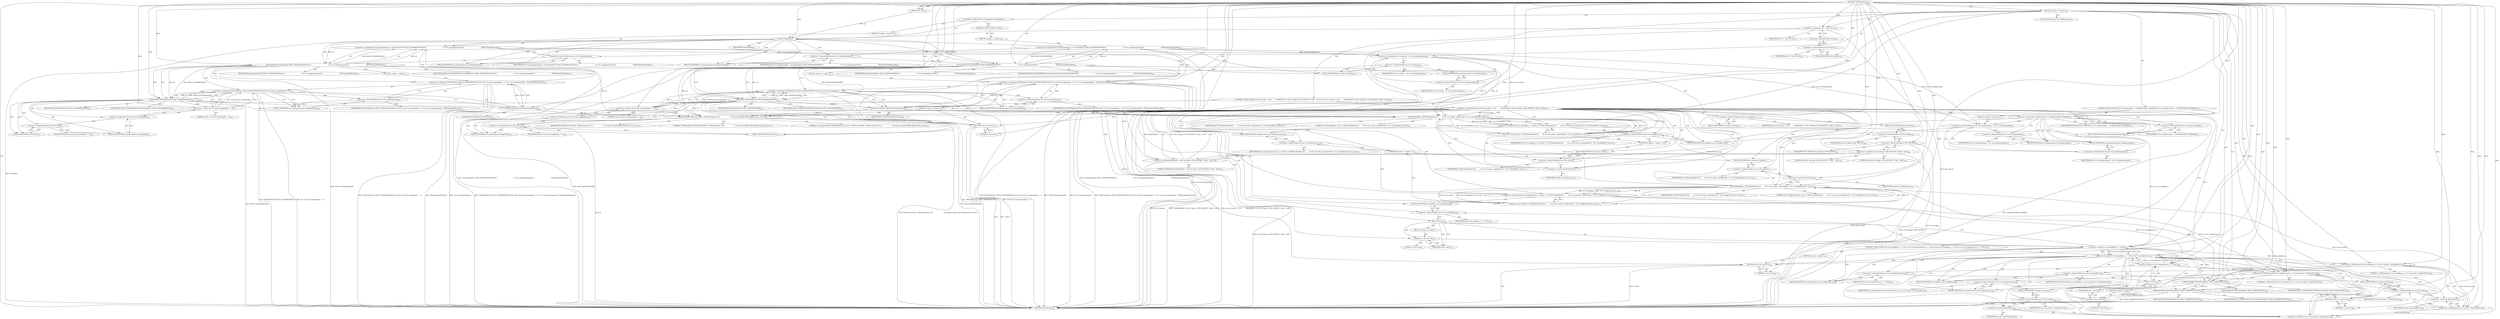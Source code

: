 digraph "TIFFSetupStrips" {  
"31831" [label = <(METHOD,TIFFSetupStrips)<SUB>553</SUB>> ]
"31832" [label = <(PARAM,TIFF *tif)<SUB>553</SUB>> ]
"31833" [label = <(BLOCK,&lt;empty&gt;,&lt;empty&gt;)<SUB>554</SUB>> ]
"31834" [label = <(LOCAL,TIFFDirectory* td: TIFFDirectory)<SUB>555</SUB>> ]
"31835" [label = <(&lt;operator&gt;.assignment,*td = &amp;tif-&gt;tif_dir)<SUB>555</SUB>> ]
"31836" [label = <(IDENTIFIER,td,*td = &amp;tif-&gt;tif_dir)<SUB>555</SUB>> ]
"31837" [label = <(&lt;operator&gt;.addressOf,&amp;tif-&gt;tif_dir)<SUB>555</SUB>> ]
"31838" [label = <(&lt;operator&gt;.indirectFieldAccess,tif-&gt;tif_dir)<SUB>555</SUB>> ]
"31839" [label = <(IDENTIFIER,tif,*td = &amp;tif-&gt;tif_dir)<SUB>555</SUB>> ]
"31840" [label = <(FIELD_IDENTIFIER,tif_dir,tif_dir)<SUB>555</SUB>> ]
"31841" [label = <(CONTROL_STRUCTURE,if (isTiled(tif)),if (isTiled(tif)))<SUB>557</SUB>> ]
"31842" [label = <(isTiled,isTiled(tif))<SUB>557</SUB>> ]
"31843" [label = <(IDENTIFIER,tif,isTiled(tif))<SUB>557</SUB>> ]
"31844" [label = <(BLOCK,&lt;empty&gt;,&lt;empty&gt;)<SUB>558</SUB>> ]
"31845" [label = <(&lt;operator&gt;.assignment,td-&gt;td_stripsperimage = isUnspecified(tif, FIELD_TILEDIMENSIONS)\012                                    ? td-&gt;td_samplesperpixel\012                                    : TIFFNumberOfTiles(tif))<SUB>558</SUB>> ]
"31846" [label = <(&lt;operator&gt;.indirectFieldAccess,td-&gt;td_stripsperimage)<SUB>558</SUB>> ]
"31847" [label = <(IDENTIFIER,td,td-&gt;td_stripsperimage = isUnspecified(tif, FIELD_TILEDIMENSIONS)\012                                    ? td-&gt;td_samplesperpixel\012                                    : TIFFNumberOfTiles(tif))<SUB>558</SUB>> ]
"31848" [label = <(FIELD_IDENTIFIER,td_stripsperimage,td_stripsperimage)<SUB>558</SUB>> ]
"31849" [label = <(isUnspecified,isUnspecified(tif, FIELD_TILEDIMENSIONS)\012                                    ? td-&gt;td_samplesperpixel\012                                    : TIFFNumberOfTiles(tif))<SUB>558</SUB>> ]
"31850" [label = <(IDENTIFIER,tif,isUnspecified(tif, FIELD_TILEDIMENSIONS)\012                                    ? td-&gt;td_samplesperpixel\012                                    : TIFFNumberOfTiles(tif))<SUB>558</SUB>> ]
"31851" [label = <(IDENTIFIER,FIELD_TILEDIMENSIONS,isUnspecified(tif, FIELD_TILEDIMENSIONS)\012                                    ? td-&gt;td_samplesperpixel\012                                    : TIFFNumberOfTiles(tif))<SUB>558</SUB>> ]
"31852" [label = <(BLOCK,&lt;empty&gt;,&lt;empty&gt;)> ]
"31853" [label = <(&lt;operator&gt;.conditional,(TIFFFieldSet(tif, FIELD_TILEDIMENSIONS) &amp;&amp; (tif)-&gt;tif_dir.td_imagelength == 0) ? td-&gt;td_samplesperpixel : TIFFNumberOfTiles(tif))<SUB>558</SUB>> ]
"31854" [label = <(&lt;operator&gt;.logicalAnd,TIFFFieldSet(tif, FIELD_TILEDIMENSIONS) &amp;&amp; (tif)-&gt;tif_dir.td_imagelength == 0)<SUB>558</SUB>> ]
"31855" [label = <(TIFFFieldSet,TIFFFieldSet(tif, FIELD_TILEDIMENSIONS))<SUB>558</SUB>> ]
"31856" [label = <(IDENTIFIER,tif,TIFFFieldSet(tif, FIELD_TILEDIMENSIONS))<SUB>558</SUB>> ]
"31857" [label = <(IDENTIFIER,FIELD_TILEDIMENSIONS,TIFFFieldSet(tif, FIELD_TILEDIMENSIONS))<SUB>558</SUB>> ]
"31858" [label = <(&lt;operator&gt;.equals,(tif)-&gt;tif_dir.td_imagelength == 0)<SUB>558</SUB>> ]
"31859" [label = <(&lt;operator&gt;.fieldAccess,(tif)-&gt;tif_dir.td_imagelength)<SUB>558</SUB>> ]
"31860" [label = <(&lt;operator&gt;.indirectFieldAccess,(tif)-&gt;tif_dir)<SUB>558</SUB>> ]
"31861" [label = <(IDENTIFIER,tif,(tif)-&gt;tif_dir.td_imagelength == 0)<SUB>558</SUB>> ]
"31862" [label = <(FIELD_IDENTIFIER,tif_dir,tif_dir)<SUB>558</SUB>> ]
"31863" [label = <(FIELD_IDENTIFIER,td_imagelength,td_imagelength)<SUB>558</SUB>> ]
"31864" [label = <(LITERAL,0,(tif)-&gt;tif_dir.td_imagelength == 0)<SUB>558</SUB>> ]
"31865" [label = <(&lt;operator&gt;.indirectFieldAccess,td-&gt;td_samplesperpixel)<SUB>559</SUB>> ]
"31866" [label = <(IDENTIFIER,td,(TIFFFieldSet(tif, FIELD_TILEDIMENSIONS) &amp;&amp; (tif)-&gt;tif_dir.td_imagelength == 0) ? td-&gt;td_samplesperpixel : TIFFNumberOfTiles(tif))<SUB>559</SUB>> ]
"31867" [label = <(FIELD_IDENTIFIER,td_samplesperpixel,td_samplesperpixel)<SUB>559</SUB>> ]
"31868" [label = <(TIFFNumberOfTiles,TIFFNumberOfTiles(tif))<SUB>560</SUB>> ]
"31869" [label = <(IDENTIFIER,tif,TIFFNumberOfTiles(tif))<SUB>560</SUB>> ]
"31870" [label = <(CONTROL_STRUCTURE,else,else)<SUB>562</SUB>> ]
"31871" [label = <(BLOCK,&lt;empty&gt;,&lt;empty&gt;)<SUB>562</SUB>> ]
"31872" [label = <(&lt;operator&gt;.assignment,td-&gt;td_stripsperimage = isUnspecified(tif, FIELD_ROWSPERSTRIP)\012                                    ? td-&gt;td_samplesperpixel\012                                    : TIFFNumberOfStrips(tif))<SUB>562</SUB>> ]
"31873" [label = <(&lt;operator&gt;.indirectFieldAccess,td-&gt;td_stripsperimage)<SUB>562</SUB>> ]
"31874" [label = <(IDENTIFIER,td,td-&gt;td_stripsperimage = isUnspecified(tif, FIELD_ROWSPERSTRIP)\012                                    ? td-&gt;td_samplesperpixel\012                                    : TIFFNumberOfStrips(tif))<SUB>562</SUB>> ]
"31875" [label = <(FIELD_IDENTIFIER,td_stripsperimage,td_stripsperimage)<SUB>562</SUB>> ]
"31876" [label = <(isUnspecified,isUnspecified(tif, FIELD_ROWSPERSTRIP)\012                                    ? td-&gt;td_samplesperpixel\012                                    : TIFFNumberOfStrips(tif))<SUB>562</SUB>> ]
"31877" [label = <(IDENTIFIER,tif,isUnspecified(tif, FIELD_ROWSPERSTRIP)\012                                    ? td-&gt;td_samplesperpixel\012                                    : TIFFNumberOfStrips(tif))<SUB>562</SUB>> ]
"31878" [label = <(IDENTIFIER,FIELD_ROWSPERSTRIP,isUnspecified(tif, FIELD_ROWSPERSTRIP)\012                                    ? td-&gt;td_samplesperpixel\012                                    : TIFFNumberOfStrips(tif))<SUB>562</SUB>> ]
"31879" [label = <(BLOCK,&lt;empty&gt;,&lt;empty&gt;)> ]
"31880" [label = <(&lt;operator&gt;.conditional,(TIFFFieldSet(tif, FIELD_ROWSPERSTRIP) &amp;&amp; (tif)-&gt;tif_dir.td_imagelength == 0) ? td-&gt;td_samplesperpixel : TIFFNumberOfStrips(tif))<SUB>562</SUB>> ]
"31881" [label = <(&lt;operator&gt;.logicalAnd,TIFFFieldSet(tif, FIELD_ROWSPERSTRIP) &amp;&amp; (tif)-&gt;tif_dir.td_imagelength == 0)<SUB>562</SUB>> ]
"31882" [label = <(TIFFFieldSet,TIFFFieldSet(tif, FIELD_ROWSPERSTRIP))<SUB>562</SUB>> ]
"31883" [label = <(IDENTIFIER,tif,TIFFFieldSet(tif, FIELD_ROWSPERSTRIP))<SUB>562</SUB>> ]
"31884" [label = <(IDENTIFIER,FIELD_ROWSPERSTRIP,TIFFFieldSet(tif, FIELD_ROWSPERSTRIP))<SUB>562</SUB>> ]
"31885" [label = <(&lt;operator&gt;.equals,(tif)-&gt;tif_dir.td_imagelength == 0)<SUB>562</SUB>> ]
"31886" [label = <(&lt;operator&gt;.fieldAccess,(tif)-&gt;tif_dir.td_imagelength)<SUB>562</SUB>> ]
"31887" [label = <(&lt;operator&gt;.indirectFieldAccess,(tif)-&gt;tif_dir)<SUB>562</SUB>> ]
"31888" [label = <(IDENTIFIER,tif,(tif)-&gt;tif_dir.td_imagelength == 0)<SUB>562</SUB>> ]
"31889" [label = <(FIELD_IDENTIFIER,tif_dir,tif_dir)<SUB>562</SUB>> ]
"31890" [label = <(FIELD_IDENTIFIER,td_imagelength,td_imagelength)<SUB>562</SUB>> ]
"31891" [label = <(LITERAL,0,(tif)-&gt;tif_dir.td_imagelength == 0)<SUB>562</SUB>> ]
"31892" [label = <(&lt;operator&gt;.indirectFieldAccess,td-&gt;td_samplesperpixel)<SUB>563</SUB>> ]
"31893" [label = <(IDENTIFIER,td,(TIFFFieldSet(tif, FIELD_ROWSPERSTRIP) &amp;&amp; (tif)-&gt;tif_dir.td_imagelength == 0) ? td-&gt;td_samplesperpixel : TIFFNumberOfStrips(tif))<SUB>563</SUB>> ]
"31894" [label = <(FIELD_IDENTIFIER,td_samplesperpixel,td_samplesperpixel)<SUB>563</SUB>> ]
"31895" [label = <(TIFFNumberOfStrips,TIFFNumberOfStrips(tif))<SUB>564</SUB>> ]
"31896" [label = <(IDENTIFIER,tif,TIFFNumberOfStrips(tif))<SUB>564</SUB>> ]
"31897" [label = <(&lt;operator&gt;.assignment,td-&gt;td_nstrips = td-&gt;td_stripsperimage)<SUB>565</SUB>> ]
"31898" [label = <(&lt;operator&gt;.indirectFieldAccess,td-&gt;td_nstrips)<SUB>565</SUB>> ]
"31899" [label = <(IDENTIFIER,td,td-&gt;td_nstrips = td-&gt;td_stripsperimage)<SUB>565</SUB>> ]
"31900" [label = <(FIELD_IDENTIFIER,td_nstrips,td_nstrips)<SUB>565</SUB>> ]
"31901" [label = <(&lt;operator&gt;.indirectFieldAccess,td-&gt;td_stripsperimage)<SUB>565</SUB>> ]
"31902" [label = <(IDENTIFIER,td,td-&gt;td_nstrips = td-&gt;td_stripsperimage)<SUB>565</SUB>> ]
"31903" [label = <(FIELD_IDENTIFIER,td_stripsperimage,td_stripsperimage)<SUB>565</SUB>> ]
"31904" [label = <(CONTROL_STRUCTURE,if (td-&gt;td_nstrips &gt;=\012        0x80000000U / ((tif-&gt;tif_flags &amp; TIFF_BIGTIFF) ? 0x8U : 0x4U)),if (td-&gt;td_nstrips &gt;=\012        0x80000000U / ((tif-&gt;tif_flags &amp; TIFF_BIGTIFF) ? 0x8U : 0x4U)))<SUB>567</SUB>> ]
"31905" [label = <(&lt;operator&gt;.greaterEqualsThan,td-&gt;td_nstrips &gt;=\012        0x80000000U / ((tif-&gt;tif_flags &amp; TIFF_BIGTIFF) ? 0x8U : 0x4U))<SUB>567</SUB>> ]
"31906" [label = <(&lt;operator&gt;.indirectFieldAccess,td-&gt;td_nstrips)<SUB>567</SUB>> ]
"31907" [label = <(IDENTIFIER,td,td-&gt;td_nstrips &gt;=\012        0x80000000U / ((tif-&gt;tif_flags &amp; TIFF_BIGTIFF) ? 0x8U : 0x4U))<SUB>567</SUB>> ]
"31908" [label = <(FIELD_IDENTIFIER,td_nstrips,td_nstrips)<SUB>567</SUB>> ]
"31909" [label = <(&lt;operator&gt;.division,0x80000000U / ((tif-&gt;tif_flags &amp; TIFF_BIGTIFF) ? 0x8U : 0x4U))<SUB>568</SUB>> ]
"31910" [label = <(LITERAL,0x80000000U,0x80000000U / ((tif-&gt;tif_flags &amp; TIFF_BIGTIFF) ? 0x8U : 0x4U))<SUB>568</SUB>> ]
"31911" [label = <(&lt;operator&gt;.conditional,(tif-&gt;tif_flags &amp; TIFF_BIGTIFF) ? 0x8U : 0x4U)<SUB>568</SUB>> ]
"31912" [label = <(&lt;operator&gt;.and,tif-&gt;tif_flags &amp; TIFF_BIGTIFF)<SUB>568</SUB>> ]
"31913" [label = <(&lt;operator&gt;.indirectFieldAccess,tif-&gt;tif_flags)<SUB>568</SUB>> ]
"31914" [label = <(IDENTIFIER,tif,tif-&gt;tif_flags &amp; TIFF_BIGTIFF)<SUB>568</SUB>> ]
"31915" [label = <(FIELD_IDENTIFIER,tif_flags,tif_flags)<SUB>568</SUB>> ]
"31916" [label = <(IDENTIFIER,TIFF_BIGTIFF,tif-&gt;tif_flags &amp; TIFF_BIGTIFF)<SUB>568</SUB>> ]
"31917" [label = <(LITERAL,0x8U,(tif-&gt;tif_flags &amp; TIFF_BIGTIFF) ? 0x8U : 0x4U)<SUB>568</SUB>> ]
"31918" [label = <(LITERAL,0x4U,(tif-&gt;tif_flags &amp; TIFF_BIGTIFF) ? 0x8U : 0x4U)<SUB>568</SUB>> ]
"31919" [label = <(BLOCK,&lt;empty&gt;,&lt;empty&gt;)<SUB>569</SUB>> ]
"31920" [label = <(TIFFErrorExtR,TIFFErrorExtR(tif, &quot;TIFFSetupStrips&quot;,\012                      &quot;Too large Strip/Tile Offsets/ByteCounts arrays&quot;))<SUB>570</SUB>> ]
"31921" [label = <(IDENTIFIER,tif,TIFFErrorExtR(tif, &quot;TIFFSetupStrips&quot;,\012                      &quot;Too large Strip/Tile Offsets/ByteCounts arrays&quot;))<SUB>570</SUB>> ]
"31922" [label = <(LITERAL,&quot;TIFFSetupStrips&quot;,TIFFErrorExtR(tif, &quot;TIFFSetupStrips&quot;,\012                      &quot;Too large Strip/Tile Offsets/ByteCounts arrays&quot;))<SUB>570</SUB>> ]
"31923" [label = <(LITERAL,&quot;Too large Strip/Tile Offsets/ByteCounts arrays&quot;,TIFFErrorExtR(tif, &quot;TIFFSetupStrips&quot;,\012                      &quot;Too large Strip/Tile Offsets/ByteCounts arrays&quot;))<SUB>571</SUB>> ]
"31924" [label = <(RETURN,return 0;,return 0;)<SUB>572</SUB>> ]
"31925" [label = <(LITERAL,0,return 0;)<SUB>572</SUB>> ]
"31926" [label = <(CONTROL_STRUCTURE,if (td-&gt;td_planarconfig == PLANARCONFIG_SEPARATE),if (td-&gt;td_planarconfig == PLANARCONFIG_SEPARATE))<SUB>574</SUB>> ]
"31927" [label = <(&lt;operator&gt;.equals,td-&gt;td_planarconfig == PLANARCONFIG_SEPARATE)<SUB>574</SUB>> ]
"31928" [label = <(&lt;operator&gt;.indirectFieldAccess,td-&gt;td_planarconfig)<SUB>574</SUB>> ]
"31929" [label = <(IDENTIFIER,td,td-&gt;td_planarconfig == PLANARCONFIG_SEPARATE)<SUB>574</SUB>> ]
"31930" [label = <(FIELD_IDENTIFIER,td_planarconfig,td_planarconfig)<SUB>574</SUB>> ]
"31931" [label = <(IDENTIFIER,PLANARCONFIG_SEPARATE,td-&gt;td_planarconfig == PLANARCONFIG_SEPARATE)<SUB>574</SUB>> ]
"31932" [label = <(BLOCK,&lt;empty&gt;,&lt;empty&gt;)<SUB>575</SUB>> ]
"31933" [label = <(&lt;operator&gt;.assignmentDivision,td-&gt;td_stripsperimage /= td-&gt;td_samplesperpixel)<SUB>575</SUB>> ]
"31934" [label = <(&lt;operator&gt;.indirectFieldAccess,td-&gt;td_stripsperimage)<SUB>575</SUB>> ]
"31935" [label = <(IDENTIFIER,td,td-&gt;td_stripsperimage /= td-&gt;td_samplesperpixel)<SUB>575</SUB>> ]
"31936" [label = <(FIELD_IDENTIFIER,td_stripsperimage,td_stripsperimage)<SUB>575</SUB>> ]
"31937" [label = <(&lt;operator&gt;.indirectFieldAccess,td-&gt;td_samplesperpixel)<SUB>575</SUB>> ]
"31938" [label = <(IDENTIFIER,td,td-&gt;td_stripsperimage /= td-&gt;td_samplesperpixel)<SUB>575</SUB>> ]
"31939" [label = <(FIELD_IDENTIFIER,td_samplesperpixel,td_samplesperpixel)<SUB>575</SUB>> ]
"31940" [label = <(&lt;operator&gt;.assignment,td-&gt;td_stripoffset_p = (uint64_t *)_TIFFCheckMalloc(\012        tif, td-&gt;td_nstrips, sizeof(uint64_t), &quot;for \&quot;StripOffsets\&quot; array&quot;))<SUB>576</SUB>> ]
"31941" [label = <(&lt;operator&gt;.indirectFieldAccess,td-&gt;td_stripoffset_p)<SUB>576</SUB>> ]
"31942" [label = <(IDENTIFIER,td,td-&gt;td_stripoffset_p = (uint64_t *)_TIFFCheckMalloc(\012        tif, td-&gt;td_nstrips, sizeof(uint64_t), &quot;for \&quot;StripOffsets\&quot; array&quot;))<SUB>576</SUB>> ]
"31943" [label = <(FIELD_IDENTIFIER,td_stripoffset_p,td_stripoffset_p)<SUB>576</SUB>> ]
"31944" [label = <(&lt;operator&gt;.cast,(uint64_t *)_TIFFCheckMalloc(\012        tif, td-&gt;td_nstrips, sizeof(uint64_t), &quot;for \&quot;StripOffsets\&quot; array&quot;))<SUB>576</SUB>> ]
"31945" [label = <(UNKNOWN,uint64_t *,uint64_t *)<SUB>576</SUB>> ]
"31946" [label = <(_TIFFCheckMalloc,_TIFFCheckMalloc(\012        tif, td-&gt;td_nstrips, sizeof(uint64_t), &quot;for \&quot;StripOffsets\&quot; array&quot;))<SUB>576</SUB>> ]
"31947" [label = <(IDENTIFIER,tif,_TIFFCheckMalloc(\012        tif, td-&gt;td_nstrips, sizeof(uint64_t), &quot;for \&quot;StripOffsets\&quot; array&quot;))<SUB>577</SUB>> ]
"31948" [label = <(&lt;operator&gt;.indirectFieldAccess,td-&gt;td_nstrips)<SUB>577</SUB>> ]
"31949" [label = <(IDENTIFIER,td,_TIFFCheckMalloc(\012        tif, td-&gt;td_nstrips, sizeof(uint64_t), &quot;for \&quot;StripOffsets\&quot; array&quot;))<SUB>577</SUB>> ]
"31950" [label = <(FIELD_IDENTIFIER,td_nstrips,td_nstrips)<SUB>577</SUB>> ]
"31951" [label = <(&lt;operator&gt;.sizeOf,sizeof(uint64_t))<SUB>577</SUB>> ]
"31952" [label = <(IDENTIFIER,uint64_t,sizeof(uint64_t))<SUB>577</SUB>> ]
"31953" [label = <(LITERAL,&quot;for \&quot;StripOffsets\&quot; array&quot;,_TIFFCheckMalloc(\012        tif, td-&gt;td_nstrips, sizeof(uint64_t), &quot;for \&quot;StripOffsets\&quot; array&quot;))<SUB>577</SUB>> ]
"31954" [label = <(&lt;operator&gt;.assignment,td-&gt;td_stripbytecount_p = (uint64_t *)_TIFFCheckMalloc(\012        tif, td-&gt;td_nstrips, sizeof(uint64_t), &quot;for \&quot;StripByteCounts\&quot; array&quot;))<SUB>578</SUB>> ]
"31955" [label = <(&lt;operator&gt;.indirectFieldAccess,td-&gt;td_stripbytecount_p)<SUB>578</SUB>> ]
"31956" [label = <(IDENTIFIER,td,td-&gt;td_stripbytecount_p = (uint64_t *)_TIFFCheckMalloc(\012        tif, td-&gt;td_nstrips, sizeof(uint64_t), &quot;for \&quot;StripByteCounts\&quot; array&quot;))<SUB>578</SUB>> ]
"31957" [label = <(FIELD_IDENTIFIER,td_stripbytecount_p,td_stripbytecount_p)<SUB>578</SUB>> ]
"31958" [label = <(&lt;operator&gt;.cast,(uint64_t *)_TIFFCheckMalloc(\012        tif, td-&gt;td_nstrips, sizeof(uint64_t), &quot;for \&quot;StripByteCounts\&quot; array&quot;))<SUB>578</SUB>> ]
"31959" [label = <(UNKNOWN,uint64_t *,uint64_t *)<SUB>578</SUB>> ]
"31960" [label = <(_TIFFCheckMalloc,_TIFFCheckMalloc(\012        tif, td-&gt;td_nstrips, sizeof(uint64_t), &quot;for \&quot;StripByteCounts\&quot; array&quot;))<SUB>578</SUB>> ]
"31961" [label = <(IDENTIFIER,tif,_TIFFCheckMalloc(\012        tif, td-&gt;td_nstrips, sizeof(uint64_t), &quot;for \&quot;StripByteCounts\&quot; array&quot;))<SUB>579</SUB>> ]
"31962" [label = <(&lt;operator&gt;.indirectFieldAccess,td-&gt;td_nstrips)<SUB>579</SUB>> ]
"31963" [label = <(IDENTIFIER,td,_TIFFCheckMalloc(\012        tif, td-&gt;td_nstrips, sizeof(uint64_t), &quot;for \&quot;StripByteCounts\&quot; array&quot;))<SUB>579</SUB>> ]
"31964" [label = <(FIELD_IDENTIFIER,td_nstrips,td_nstrips)<SUB>579</SUB>> ]
"31965" [label = <(&lt;operator&gt;.sizeOf,sizeof(uint64_t))<SUB>579</SUB>> ]
"31966" [label = <(IDENTIFIER,uint64_t,sizeof(uint64_t))<SUB>579</SUB>> ]
"31967" [label = <(LITERAL,&quot;for \&quot;StripByteCounts\&quot; array&quot;,_TIFFCheckMalloc(\012        tif, td-&gt;td_nstrips, sizeof(uint64_t), &quot;for \&quot;StripByteCounts\&quot; array&quot;))<SUB>579</SUB>> ]
"31968" [label = <(CONTROL_STRUCTURE,if (td-&gt;td_stripoffset_p == NULL || td-&gt;td_stripbytecount_p == NULL),if (td-&gt;td_stripoffset_p == NULL || td-&gt;td_stripbytecount_p == NULL))<SUB>580</SUB>> ]
"31969" [label = <(&lt;operator&gt;.logicalOr,td-&gt;td_stripoffset_p == NULL || td-&gt;td_stripbytecount_p == NULL)<SUB>580</SUB>> ]
"31970" [label = <(&lt;operator&gt;.equals,td-&gt;td_stripoffset_p == NULL)<SUB>580</SUB>> ]
"31971" [label = <(&lt;operator&gt;.indirectFieldAccess,td-&gt;td_stripoffset_p)<SUB>580</SUB>> ]
"31972" [label = <(IDENTIFIER,td,td-&gt;td_stripoffset_p == NULL)<SUB>580</SUB>> ]
"31973" [label = <(FIELD_IDENTIFIER,td_stripoffset_p,td_stripoffset_p)<SUB>580</SUB>> ]
"31974" [label = <(NULL,NULL)<SUB>580</SUB>> ]
"31975" [label = <(BLOCK,&lt;empty&gt;,&lt;empty&gt;)> ]
"31976" [label = <(&lt;operator&gt;.cast,(void *)0)<SUB>580</SUB>> ]
"31977" [label = <(UNKNOWN,void *,void *)<SUB>580</SUB>> ]
"31978" [label = <(LITERAL,0,(void *)0)<SUB>580</SUB>> ]
"31979" [label = <(&lt;operator&gt;.equals,td-&gt;td_stripbytecount_p == NULL)<SUB>580</SUB>> ]
"31980" [label = <(&lt;operator&gt;.indirectFieldAccess,td-&gt;td_stripbytecount_p)<SUB>580</SUB>> ]
"31981" [label = <(IDENTIFIER,td,td-&gt;td_stripbytecount_p == NULL)<SUB>580</SUB>> ]
"31982" [label = <(FIELD_IDENTIFIER,td_stripbytecount_p,td_stripbytecount_p)<SUB>580</SUB>> ]
"31983" [label = <(NULL,NULL)<SUB>580</SUB>> ]
"31984" [label = <(BLOCK,&lt;empty&gt;,&lt;empty&gt;)> ]
"31985" [label = <(&lt;operator&gt;.cast,(void *)0)<SUB>580</SUB>> ]
"31986" [label = <(UNKNOWN,void *,void *)<SUB>580</SUB>> ]
"31987" [label = <(LITERAL,0,(void *)0)<SUB>580</SUB>> ]
"31988" [label = <(BLOCK,&lt;empty&gt;,&lt;empty&gt;)<SUB>581</SUB>> ]
"31989" [label = <(RETURN,return (0);,return (0);)<SUB>581</SUB>> ]
"31990" [label = <(LITERAL,0,return (0);)<SUB>581</SUB>> ]
"31991" [label = <(_TIFFmemset,_TIFFmemset(td-&gt;td_stripoffset_p, 0, td-&gt;td_nstrips * sizeof(uint64_t)))<SUB>586</SUB>> ]
"31992" [label = <(&lt;operator&gt;.indirectFieldAccess,td-&gt;td_stripoffset_p)<SUB>586</SUB>> ]
"31993" [label = <(IDENTIFIER,td,_TIFFmemset(td-&gt;td_stripoffset_p, 0, td-&gt;td_nstrips * sizeof(uint64_t)))<SUB>586</SUB>> ]
"31994" [label = <(FIELD_IDENTIFIER,td_stripoffset_p,td_stripoffset_p)<SUB>586</SUB>> ]
"31995" [label = <(LITERAL,0,_TIFFmemset(td-&gt;td_stripoffset_p, 0, td-&gt;td_nstrips * sizeof(uint64_t)))<SUB>586</SUB>> ]
"31996" [label = <(&lt;operator&gt;.multiplication,td-&gt;td_nstrips * sizeof(uint64_t))<SUB>586</SUB>> ]
"31997" [label = <(&lt;operator&gt;.indirectFieldAccess,td-&gt;td_nstrips)<SUB>586</SUB>> ]
"31998" [label = <(IDENTIFIER,td,td-&gt;td_nstrips * sizeof(uint64_t))<SUB>586</SUB>> ]
"31999" [label = <(FIELD_IDENTIFIER,td_nstrips,td_nstrips)<SUB>586</SUB>> ]
"32000" [label = <(&lt;operator&gt;.sizeOf,sizeof(uint64_t))<SUB>586</SUB>> ]
"32001" [label = <(IDENTIFIER,uint64_t,sizeof(uint64_t))<SUB>586</SUB>> ]
"32002" [label = <(_TIFFmemset,_TIFFmemset(td-&gt;td_stripbytecount_p, 0, td-&gt;td_nstrips * sizeof(uint64_t)))<SUB>587</SUB>> ]
"32003" [label = <(&lt;operator&gt;.indirectFieldAccess,td-&gt;td_stripbytecount_p)<SUB>587</SUB>> ]
"32004" [label = <(IDENTIFIER,td,_TIFFmemset(td-&gt;td_stripbytecount_p, 0, td-&gt;td_nstrips * sizeof(uint64_t)))<SUB>587</SUB>> ]
"32005" [label = <(FIELD_IDENTIFIER,td_stripbytecount_p,td_stripbytecount_p)<SUB>587</SUB>> ]
"32006" [label = <(LITERAL,0,_TIFFmemset(td-&gt;td_stripbytecount_p, 0, td-&gt;td_nstrips * sizeof(uint64_t)))<SUB>587</SUB>> ]
"32007" [label = <(&lt;operator&gt;.multiplication,td-&gt;td_nstrips * sizeof(uint64_t))<SUB>587</SUB>> ]
"32008" [label = <(&lt;operator&gt;.indirectFieldAccess,td-&gt;td_nstrips)<SUB>587</SUB>> ]
"32009" [label = <(IDENTIFIER,td,td-&gt;td_nstrips * sizeof(uint64_t))<SUB>587</SUB>> ]
"32010" [label = <(FIELD_IDENTIFIER,td_nstrips,td_nstrips)<SUB>587</SUB>> ]
"32011" [label = <(&lt;operator&gt;.sizeOf,sizeof(uint64_t))<SUB>587</SUB>> ]
"32012" [label = <(IDENTIFIER,uint64_t,sizeof(uint64_t))<SUB>587</SUB>> ]
"32013" [label = <(TIFFSetFieldBit,TIFFSetFieldBit(tif, FIELD_STRIPOFFSETS))<SUB>588</SUB>> ]
"32014" [label = <(IDENTIFIER,tif,TIFFSetFieldBit(tif, FIELD_STRIPOFFSETS))<SUB>588</SUB>> ]
"32015" [label = <(IDENTIFIER,FIELD_STRIPOFFSETS,TIFFSetFieldBit(tif, FIELD_STRIPOFFSETS))<SUB>588</SUB>> ]
"32016" [label = <(TIFFSetFieldBit,TIFFSetFieldBit(tif, FIELD_STRIPBYTECOUNTS))<SUB>589</SUB>> ]
"32017" [label = <(IDENTIFIER,tif,TIFFSetFieldBit(tif, FIELD_STRIPBYTECOUNTS))<SUB>589</SUB>> ]
"32018" [label = <(IDENTIFIER,FIELD_STRIPBYTECOUNTS,TIFFSetFieldBit(tif, FIELD_STRIPBYTECOUNTS))<SUB>589</SUB>> ]
"32019" [label = <(RETURN,return (1);,return (1);)<SUB>590</SUB>> ]
"32020" [label = <(LITERAL,1,return (1);)<SUB>590</SUB>> ]
"32021" [label = <(METHOD_RETURN,int)<SUB>553</SUB>> ]
  "31831" -> "31832"  [ label = "AST: "] 
  "31831" -> "31833"  [ label = "AST: "] 
  "31831" -> "32021"  [ label = "AST: "] 
  "31833" -> "31834"  [ label = "AST: "] 
  "31833" -> "31835"  [ label = "AST: "] 
  "31833" -> "31841"  [ label = "AST: "] 
  "31833" -> "31897"  [ label = "AST: "] 
  "31833" -> "31904"  [ label = "AST: "] 
  "31833" -> "31926"  [ label = "AST: "] 
  "31833" -> "31940"  [ label = "AST: "] 
  "31833" -> "31954"  [ label = "AST: "] 
  "31833" -> "31968"  [ label = "AST: "] 
  "31833" -> "31991"  [ label = "AST: "] 
  "31833" -> "32002"  [ label = "AST: "] 
  "31833" -> "32013"  [ label = "AST: "] 
  "31833" -> "32016"  [ label = "AST: "] 
  "31833" -> "32019"  [ label = "AST: "] 
  "31835" -> "31836"  [ label = "AST: "] 
  "31835" -> "31837"  [ label = "AST: "] 
  "31837" -> "31838"  [ label = "AST: "] 
  "31838" -> "31839"  [ label = "AST: "] 
  "31838" -> "31840"  [ label = "AST: "] 
  "31841" -> "31842"  [ label = "AST: "] 
  "31841" -> "31844"  [ label = "AST: "] 
  "31841" -> "31870"  [ label = "AST: "] 
  "31842" -> "31843"  [ label = "AST: "] 
  "31844" -> "31845"  [ label = "AST: "] 
  "31845" -> "31846"  [ label = "AST: "] 
  "31845" -> "31849"  [ label = "AST: "] 
  "31846" -> "31847"  [ label = "AST: "] 
  "31846" -> "31848"  [ label = "AST: "] 
  "31849" -> "31850"  [ label = "AST: "] 
  "31849" -> "31851"  [ label = "AST: "] 
  "31849" -> "31852"  [ label = "AST: "] 
  "31852" -> "31853"  [ label = "AST: "] 
  "31853" -> "31854"  [ label = "AST: "] 
  "31853" -> "31865"  [ label = "AST: "] 
  "31853" -> "31868"  [ label = "AST: "] 
  "31854" -> "31855"  [ label = "AST: "] 
  "31854" -> "31858"  [ label = "AST: "] 
  "31855" -> "31856"  [ label = "AST: "] 
  "31855" -> "31857"  [ label = "AST: "] 
  "31858" -> "31859"  [ label = "AST: "] 
  "31858" -> "31864"  [ label = "AST: "] 
  "31859" -> "31860"  [ label = "AST: "] 
  "31859" -> "31863"  [ label = "AST: "] 
  "31860" -> "31861"  [ label = "AST: "] 
  "31860" -> "31862"  [ label = "AST: "] 
  "31865" -> "31866"  [ label = "AST: "] 
  "31865" -> "31867"  [ label = "AST: "] 
  "31868" -> "31869"  [ label = "AST: "] 
  "31870" -> "31871"  [ label = "AST: "] 
  "31871" -> "31872"  [ label = "AST: "] 
  "31872" -> "31873"  [ label = "AST: "] 
  "31872" -> "31876"  [ label = "AST: "] 
  "31873" -> "31874"  [ label = "AST: "] 
  "31873" -> "31875"  [ label = "AST: "] 
  "31876" -> "31877"  [ label = "AST: "] 
  "31876" -> "31878"  [ label = "AST: "] 
  "31876" -> "31879"  [ label = "AST: "] 
  "31879" -> "31880"  [ label = "AST: "] 
  "31880" -> "31881"  [ label = "AST: "] 
  "31880" -> "31892"  [ label = "AST: "] 
  "31880" -> "31895"  [ label = "AST: "] 
  "31881" -> "31882"  [ label = "AST: "] 
  "31881" -> "31885"  [ label = "AST: "] 
  "31882" -> "31883"  [ label = "AST: "] 
  "31882" -> "31884"  [ label = "AST: "] 
  "31885" -> "31886"  [ label = "AST: "] 
  "31885" -> "31891"  [ label = "AST: "] 
  "31886" -> "31887"  [ label = "AST: "] 
  "31886" -> "31890"  [ label = "AST: "] 
  "31887" -> "31888"  [ label = "AST: "] 
  "31887" -> "31889"  [ label = "AST: "] 
  "31892" -> "31893"  [ label = "AST: "] 
  "31892" -> "31894"  [ label = "AST: "] 
  "31895" -> "31896"  [ label = "AST: "] 
  "31897" -> "31898"  [ label = "AST: "] 
  "31897" -> "31901"  [ label = "AST: "] 
  "31898" -> "31899"  [ label = "AST: "] 
  "31898" -> "31900"  [ label = "AST: "] 
  "31901" -> "31902"  [ label = "AST: "] 
  "31901" -> "31903"  [ label = "AST: "] 
  "31904" -> "31905"  [ label = "AST: "] 
  "31904" -> "31919"  [ label = "AST: "] 
  "31905" -> "31906"  [ label = "AST: "] 
  "31905" -> "31909"  [ label = "AST: "] 
  "31906" -> "31907"  [ label = "AST: "] 
  "31906" -> "31908"  [ label = "AST: "] 
  "31909" -> "31910"  [ label = "AST: "] 
  "31909" -> "31911"  [ label = "AST: "] 
  "31911" -> "31912"  [ label = "AST: "] 
  "31911" -> "31917"  [ label = "AST: "] 
  "31911" -> "31918"  [ label = "AST: "] 
  "31912" -> "31913"  [ label = "AST: "] 
  "31912" -> "31916"  [ label = "AST: "] 
  "31913" -> "31914"  [ label = "AST: "] 
  "31913" -> "31915"  [ label = "AST: "] 
  "31919" -> "31920"  [ label = "AST: "] 
  "31919" -> "31924"  [ label = "AST: "] 
  "31920" -> "31921"  [ label = "AST: "] 
  "31920" -> "31922"  [ label = "AST: "] 
  "31920" -> "31923"  [ label = "AST: "] 
  "31924" -> "31925"  [ label = "AST: "] 
  "31926" -> "31927"  [ label = "AST: "] 
  "31926" -> "31932"  [ label = "AST: "] 
  "31927" -> "31928"  [ label = "AST: "] 
  "31927" -> "31931"  [ label = "AST: "] 
  "31928" -> "31929"  [ label = "AST: "] 
  "31928" -> "31930"  [ label = "AST: "] 
  "31932" -> "31933"  [ label = "AST: "] 
  "31933" -> "31934"  [ label = "AST: "] 
  "31933" -> "31937"  [ label = "AST: "] 
  "31934" -> "31935"  [ label = "AST: "] 
  "31934" -> "31936"  [ label = "AST: "] 
  "31937" -> "31938"  [ label = "AST: "] 
  "31937" -> "31939"  [ label = "AST: "] 
  "31940" -> "31941"  [ label = "AST: "] 
  "31940" -> "31944"  [ label = "AST: "] 
  "31941" -> "31942"  [ label = "AST: "] 
  "31941" -> "31943"  [ label = "AST: "] 
  "31944" -> "31945"  [ label = "AST: "] 
  "31944" -> "31946"  [ label = "AST: "] 
  "31946" -> "31947"  [ label = "AST: "] 
  "31946" -> "31948"  [ label = "AST: "] 
  "31946" -> "31951"  [ label = "AST: "] 
  "31946" -> "31953"  [ label = "AST: "] 
  "31948" -> "31949"  [ label = "AST: "] 
  "31948" -> "31950"  [ label = "AST: "] 
  "31951" -> "31952"  [ label = "AST: "] 
  "31954" -> "31955"  [ label = "AST: "] 
  "31954" -> "31958"  [ label = "AST: "] 
  "31955" -> "31956"  [ label = "AST: "] 
  "31955" -> "31957"  [ label = "AST: "] 
  "31958" -> "31959"  [ label = "AST: "] 
  "31958" -> "31960"  [ label = "AST: "] 
  "31960" -> "31961"  [ label = "AST: "] 
  "31960" -> "31962"  [ label = "AST: "] 
  "31960" -> "31965"  [ label = "AST: "] 
  "31960" -> "31967"  [ label = "AST: "] 
  "31962" -> "31963"  [ label = "AST: "] 
  "31962" -> "31964"  [ label = "AST: "] 
  "31965" -> "31966"  [ label = "AST: "] 
  "31968" -> "31969"  [ label = "AST: "] 
  "31968" -> "31988"  [ label = "AST: "] 
  "31969" -> "31970"  [ label = "AST: "] 
  "31969" -> "31979"  [ label = "AST: "] 
  "31970" -> "31971"  [ label = "AST: "] 
  "31970" -> "31974"  [ label = "AST: "] 
  "31971" -> "31972"  [ label = "AST: "] 
  "31971" -> "31973"  [ label = "AST: "] 
  "31974" -> "31975"  [ label = "AST: "] 
  "31975" -> "31976"  [ label = "AST: "] 
  "31976" -> "31977"  [ label = "AST: "] 
  "31976" -> "31978"  [ label = "AST: "] 
  "31979" -> "31980"  [ label = "AST: "] 
  "31979" -> "31983"  [ label = "AST: "] 
  "31980" -> "31981"  [ label = "AST: "] 
  "31980" -> "31982"  [ label = "AST: "] 
  "31983" -> "31984"  [ label = "AST: "] 
  "31984" -> "31985"  [ label = "AST: "] 
  "31985" -> "31986"  [ label = "AST: "] 
  "31985" -> "31987"  [ label = "AST: "] 
  "31988" -> "31989"  [ label = "AST: "] 
  "31989" -> "31990"  [ label = "AST: "] 
  "31991" -> "31992"  [ label = "AST: "] 
  "31991" -> "31995"  [ label = "AST: "] 
  "31991" -> "31996"  [ label = "AST: "] 
  "31992" -> "31993"  [ label = "AST: "] 
  "31992" -> "31994"  [ label = "AST: "] 
  "31996" -> "31997"  [ label = "AST: "] 
  "31996" -> "32000"  [ label = "AST: "] 
  "31997" -> "31998"  [ label = "AST: "] 
  "31997" -> "31999"  [ label = "AST: "] 
  "32000" -> "32001"  [ label = "AST: "] 
  "32002" -> "32003"  [ label = "AST: "] 
  "32002" -> "32006"  [ label = "AST: "] 
  "32002" -> "32007"  [ label = "AST: "] 
  "32003" -> "32004"  [ label = "AST: "] 
  "32003" -> "32005"  [ label = "AST: "] 
  "32007" -> "32008"  [ label = "AST: "] 
  "32007" -> "32011"  [ label = "AST: "] 
  "32008" -> "32009"  [ label = "AST: "] 
  "32008" -> "32010"  [ label = "AST: "] 
  "32011" -> "32012"  [ label = "AST: "] 
  "32013" -> "32014"  [ label = "AST: "] 
  "32013" -> "32015"  [ label = "AST: "] 
  "32016" -> "32017"  [ label = "AST: "] 
  "32016" -> "32018"  [ label = "AST: "] 
  "32019" -> "32020"  [ label = "AST: "] 
  "31835" -> "31842"  [ label = "CFG: "] 
  "31897" -> "31908"  [ label = "CFG: "] 
  "31940" -> "31957"  [ label = "CFG: "] 
  "31954" -> "31973"  [ label = "CFG: "] 
  "31991" -> "32005"  [ label = "CFG: "] 
  "32002" -> "32013"  [ label = "CFG: "] 
  "32013" -> "32016"  [ label = "CFG: "] 
  "32016" -> "32019"  [ label = "CFG: "] 
  "32019" -> "32021"  [ label = "CFG: "] 
  "31837" -> "31835"  [ label = "CFG: "] 
  "31842" -> "31848"  [ label = "CFG: "] 
  "31842" -> "31875"  [ label = "CFG: "] 
  "31898" -> "31903"  [ label = "CFG: "] 
  "31901" -> "31897"  [ label = "CFG: "] 
  "31905" -> "31920"  [ label = "CFG: "] 
  "31905" -> "31930"  [ label = "CFG: "] 
  "31927" -> "31936"  [ label = "CFG: "] 
  "31927" -> "31943"  [ label = "CFG: "] 
  "31941" -> "31945"  [ label = "CFG: "] 
  "31944" -> "31940"  [ label = "CFG: "] 
  "31955" -> "31959"  [ label = "CFG: "] 
  "31958" -> "31954"  [ label = "CFG: "] 
  "31969" -> "31989"  [ label = "CFG: "] 
  "31969" -> "31994"  [ label = "CFG: "] 
  "31992" -> "31999"  [ label = "CFG: "] 
  "31996" -> "31991"  [ label = "CFG: "] 
  "32003" -> "32010"  [ label = "CFG: "] 
  "32007" -> "32002"  [ label = "CFG: "] 
  "31838" -> "31837"  [ label = "CFG: "] 
  "31845" -> "31900"  [ label = "CFG: "] 
  "31900" -> "31898"  [ label = "CFG: "] 
  "31903" -> "31901"  [ label = "CFG: "] 
  "31906" -> "31915"  [ label = "CFG: "] 
  "31909" -> "31905"  [ label = "CFG: "] 
  "31920" -> "31924"  [ label = "CFG: "] 
  "31924" -> "32021"  [ label = "CFG: "] 
  "31928" -> "31927"  [ label = "CFG: "] 
  "31933" -> "31943"  [ label = "CFG: "] 
  "31943" -> "31941"  [ label = "CFG: "] 
  "31945" -> "31950"  [ label = "CFG: "] 
  "31946" -> "31944"  [ label = "CFG: "] 
  "31957" -> "31955"  [ label = "CFG: "] 
  "31959" -> "31964"  [ label = "CFG: "] 
  "31960" -> "31958"  [ label = "CFG: "] 
  "31970" -> "31969"  [ label = "CFG: "] 
  "31970" -> "31982"  [ label = "CFG: "] 
  "31979" -> "31969"  [ label = "CFG: "] 
  "31989" -> "32021"  [ label = "CFG: "] 
  "31994" -> "31992"  [ label = "CFG: "] 
  "31997" -> "32000"  [ label = "CFG: "] 
  "32000" -> "31996"  [ label = "CFG: "] 
  "32005" -> "32003"  [ label = "CFG: "] 
  "32008" -> "32011"  [ label = "CFG: "] 
  "32011" -> "32007"  [ label = "CFG: "] 
  "31840" -> "31838"  [ label = "CFG: "] 
  "31846" -> "31849"  [ label = "CFG: "] 
  "31849" -> "31845"  [ label = "CFG: "] 
  "31849" -> "31855"  [ label = "CFG: "] 
  "31872" -> "31900"  [ label = "CFG: "] 
  "31908" -> "31906"  [ label = "CFG: "] 
  "31911" -> "31909"  [ label = "CFG: "] 
  "31930" -> "31928"  [ label = "CFG: "] 
  "31934" -> "31939"  [ label = "CFG: "] 
  "31937" -> "31933"  [ label = "CFG: "] 
  "31948" -> "31951"  [ label = "CFG: "] 
  "31951" -> "31946"  [ label = "CFG: "] 
  "31962" -> "31965"  [ label = "CFG: "] 
  "31965" -> "31960"  [ label = "CFG: "] 
  "31971" -> "31974"  [ label = "CFG: "] 
  "31974" -> "31977"  [ label = "CFG: "] 
  "31974" -> "31970"  [ label = "CFG: "] 
  "31980" -> "31983"  [ label = "CFG: "] 
  "31983" -> "31986"  [ label = "CFG: "] 
  "31983" -> "31979"  [ label = "CFG: "] 
  "31999" -> "31997"  [ label = "CFG: "] 
  "32010" -> "32008"  [ label = "CFG: "] 
  "31848" -> "31846"  [ label = "CFG: "] 
  "31873" -> "31876"  [ label = "CFG: "] 
  "31876" -> "31872"  [ label = "CFG: "] 
  "31876" -> "31882"  [ label = "CFG: "] 
  "31912" -> "31911"  [ label = "CFG: "] 
  "31936" -> "31934"  [ label = "CFG: "] 
  "31939" -> "31937"  [ label = "CFG: "] 
  "31950" -> "31948"  [ label = "CFG: "] 
  "31964" -> "31962"  [ label = "CFG: "] 
  "31973" -> "31971"  [ label = "CFG: "] 
  "31982" -> "31980"  [ label = "CFG: "] 
  "31853" -> "31845"  [ label = "CFG: "] 
  "31875" -> "31873"  [ label = "CFG: "] 
  "31913" -> "31912"  [ label = "CFG: "] 
  "31976" -> "31970"  [ label = "CFG: "] 
  "31985" -> "31979"  [ label = "CFG: "] 
  "31854" -> "31867"  [ label = "CFG: "] 
  "31854" -> "31868"  [ label = "CFG: "] 
  "31865" -> "31853"  [ label = "CFG: "] 
  "31868" -> "31853"  [ label = "CFG: "] 
  "31880" -> "31872"  [ label = "CFG: "] 
  "31915" -> "31913"  [ label = "CFG: "] 
  "31977" -> "31976"  [ label = "CFG: "] 
  "31986" -> "31985"  [ label = "CFG: "] 
  "31855" -> "31854"  [ label = "CFG: "] 
  "31855" -> "31862"  [ label = "CFG: "] 
  "31858" -> "31854"  [ label = "CFG: "] 
  "31867" -> "31865"  [ label = "CFG: "] 
  "31881" -> "31894"  [ label = "CFG: "] 
  "31881" -> "31895"  [ label = "CFG: "] 
  "31892" -> "31880"  [ label = "CFG: "] 
  "31895" -> "31880"  [ label = "CFG: "] 
  "31859" -> "31858"  [ label = "CFG: "] 
  "31882" -> "31881"  [ label = "CFG: "] 
  "31882" -> "31889"  [ label = "CFG: "] 
  "31885" -> "31881"  [ label = "CFG: "] 
  "31894" -> "31892"  [ label = "CFG: "] 
  "31860" -> "31863"  [ label = "CFG: "] 
  "31863" -> "31859"  [ label = "CFG: "] 
  "31886" -> "31885"  [ label = "CFG: "] 
  "31862" -> "31860"  [ label = "CFG: "] 
  "31887" -> "31890"  [ label = "CFG: "] 
  "31890" -> "31886"  [ label = "CFG: "] 
  "31889" -> "31887"  [ label = "CFG: "] 
  "31831" -> "31840"  [ label = "CFG: "] 
  "31989" -> "32021"  [ label = "DDG: &lt;RET&gt;"] 
  "32019" -> "32021"  [ label = "DDG: &lt;RET&gt;"] 
  "31924" -> "32021"  [ label = "DDG: &lt;RET&gt;"] 
  "31835" -> "32021"  [ label = "DDG: td"] 
  "31835" -> "32021"  [ label = "DDG: &amp;tif-&gt;tif_dir"] 
  "31842" -> "32021"  [ label = "DDG: isTiled(tif)"] 
  "31876" -> "32021"  [ label = "DDG: FIELD_ROWSPERSTRIP"] 
  "31872" -> "32021"  [ label = "DDG: isUnspecified(tif, FIELD_ROWSPERSTRIP)\012                                    ? td-&gt;td_samplesperpixel\012                                    : TIFFNumberOfStrips(tif)"] 
  "31882" -> "32021"  [ label = "DDG: FIELD_ROWSPERSTRIP"] 
  "31881" -> "32021"  [ label = "DDG: TIFFFieldSet(tif, FIELD_ROWSPERSTRIP)"] 
  "31881" -> "32021"  [ label = "DDG: (tif)-&gt;tif_dir.td_imagelength == 0"] 
  "31880" -> "32021"  [ label = "DDG: TIFFFieldSet(tif, FIELD_ROWSPERSTRIP) &amp;&amp; (tif)-&gt;tif_dir.td_imagelength == 0"] 
  "31880" -> "32021"  [ label = "DDG: TIFFNumberOfStrips(tif)"] 
  "31880" -> "32021"  [ label = "DDG: td-&gt;td_samplesperpixel"] 
  "31880" -> "32021"  [ label = "DDG: (TIFFFieldSet(tif, FIELD_ROWSPERSTRIP) &amp;&amp; (tif)-&gt;tif_dir.td_imagelength == 0) ? td-&gt;td_samplesperpixel : TIFFNumberOfStrips(tif)"] 
  "31849" -> "32021"  [ label = "DDG: FIELD_TILEDIMENSIONS"] 
  "31845" -> "32021"  [ label = "DDG: isUnspecified(tif, FIELD_TILEDIMENSIONS)\012                                    ? td-&gt;td_samplesperpixel\012                                    : TIFFNumberOfTiles(tif)"] 
  "31855" -> "32021"  [ label = "DDG: FIELD_TILEDIMENSIONS"] 
  "31854" -> "32021"  [ label = "DDG: TIFFFieldSet(tif, FIELD_TILEDIMENSIONS)"] 
  "31854" -> "32021"  [ label = "DDG: (tif)-&gt;tif_dir.td_imagelength == 0"] 
  "31853" -> "32021"  [ label = "DDG: TIFFFieldSet(tif, FIELD_TILEDIMENSIONS) &amp;&amp; (tif)-&gt;tif_dir.td_imagelength == 0"] 
  "31853" -> "32021"  [ label = "DDG: TIFFNumberOfTiles(tif)"] 
  "31853" -> "32021"  [ label = "DDG: td-&gt;td_samplesperpixel"] 
  "31853" -> "32021"  [ label = "DDG: (TIFFFieldSet(tif, FIELD_TILEDIMENSIONS) &amp;&amp; (tif)-&gt;tif_dir.td_imagelength == 0) ? td-&gt;td_samplesperpixel : TIFFNumberOfTiles(tif)"] 
  "31897" -> "32021"  [ label = "DDG: td-&gt;td_stripsperimage"] 
  "31905" -> "32021"  [ label = "DDG: td-&gt;td_nstrips"] 
  "31912" -> "32021"  [ label = "DDG: tif-&gt;tif_flags"] 
  "31911" -> "32021"  [ label = "DDG: tif-&gt;tif_flags &amp; TIFF_BIGTIFF"] 
  "31909" -> "32021"  [ label = "DDG: (tif-&gt;tif_flags &amp; TIFF_BIGTIFF) ? 0x8U : 0x4U"] 
  "31905" -> "32021"  [ label = "DDG: 0x80000000U / ((tif-&gt;tif_flags &amp; TIFF_BIGTIFF) ? 0x8U : 0x4U)"] 
  "31905" -> "32021"  [ label = "DDG: td-&gt;td_nstrips &gt;=\012        0x80000000U / ((tif-&gt;tif_flags &amp; TIFF_BIGTIFF) ? 0x8U : 0x4U)"] 
  "31920" -> "32021"  [ label = "DDG: tif"] 
  "31920" -> "32021"  [ label = "DDG: TIFFErrorExtR(tif, &quot;TIFFSetupStrips&quot;,\012                      &quot;Too large Strip/Tile Offsets/ByteCounts arrays&quot;)"] 
  "32016" -> "32021"  [ label = "DDG: FIELD_STRIPBYTECOUNTS"] 
  "32013" -> "32021"  [ label = "DDG: FIELD_STRIPOFFSETS"] 
  "31927" -> "32021"  [ label = "DDG: PLANARCONFIG_SEPARATE"] 
  "31912" -> "32021"  [ label = "DDG: TIFF_BIGTIFF"] 
  "31831" -> "31832"  [ label = "DDG: "] 
  "31872" -> "31897"  [ label = "DDG: td-&gt;td_stripsperimage"] 
  "31845" -> "31897"  [ label = "DDG: td-&gt;td_stripsperimage"] 
  "31946" -> "31940"  [ label = "DDG: tif"] 
  "31946" -> "31940"  [ label = "DDG: td-&gt;td_nstrips"] 
  "31946" -> "31940"  [ label = "DDG: &quot;for \&quot;StripOffsets\&quot; array&quot;"] 
  "31960" -> "31954"  [ label = "DDG: tif"] 
  "31960" -> "31954"  [ label = "DDG: td-&gt;td_nstrips"] 
  "31960" -> "31954"  [ label = "DDG: &quot;for \&quot;StripByteCounts\&quot; array&quot;"] 
  "32020" -> "32019"  [ label = "DDG: 1"] 
  "31831" -> "32019"  [ label = "DDG: "] 
  "31831" -> "31835"  [ label = "DDG: "] 
  "31970" -> "31991"  [ label = "DDG: td-&gt;td_stripoffset_p"] 
  "31831" -> "31991"  [ label = "DDG: "] 
  "31996" -> "31991"  [ label = "DDG: td-&gt;td_nstrips"] 
  "31954" -> "32002"  [ label = "DDG: td-&gt;td_stripbytecount_p"] 
  "31979" -> "32002"  [ label = "DDG: td-&gt;td_stripbytecount_p"] 
  "31831" -> "32002"  [ label = "DDG: "] 
  "32007" -> "32002"  [ label = "DDG: td-&gt;td_nstrips"] 
  "31960" -> "32013"  [ label = "DDG: tif"] 
  "31831" -> "32013"  [ label = "DDG: "] 
  "32013" -> "32016"  [ label = "DDG: tif"] 
  "31831" -> "32016"  [ label = "DDG: "] 
  "31831" -> "32020"  [ label = "DDG: "] 
  "31832" -> "31842"  [ label = "DDG: tif"] 
  "31831" -> "31842"  [ label = "DDG: "] 
  "31849" -> "31845"  [ label = "DDG: tif"] 
  "31849" -> "31845"  [ label = "DDG: FIELD_TILEDIMENSIONS"] 
  "31897" -> "31905"  [ label = "DDG: td-&gt;td_nstrips"] 
  "31909" -> "31905"  [ label = "DDG: 0x80000000U"] 
  "31909" -> "31905"  [ label = "DDG: (tif-&gt;tif_flags &amp; TIFF_BIGTIFF) ? 0x8U : 0x4U"] 
  "31925" -> "31924"  [ label = "DDG: 0"] 
  "31831" -> "31924"  [ label = "DDG: "] 
  "31831" -> "31927"  [ label = "DDG: "] 
  "31946" -> "31944"  [ label = "DDG: tif"] 
  "31946" -> "31944"  [ label = "DDG: td-&gt;td_nstrips"] 
  "31946" -> "31944"  [ label = "DDG: &quot;for \&quot;StripOffsets\&quot; array&quot;"] 
  "31960" -> "31958"  [ label = "DDG: tif"] 
  "31960" -> "31958"  [ label = "DDG: td-&gt;td_nstrips"] 
  "31960" -> "31958"  [ label = "DDG: &quot;for \&quot;StripByteCounts\&quot; array&quot;"] 
  "31970" -> "31969"  [ label = "DDG: td-&gt;td_stripoffset_p"] 
  "31970" -> "31969"  [ label = "DDG: NULL"] 
  "31979" -> "31969"  [ label = "DDG: td-&gt;td_stripbytecount_p"] 
  "31979" -> "31969"  [ label = "DDG: NULL"] 
  "31990" -> "31989"  [ label = "DDG: 0"] 
  "31831" -> "31989"  [ label = "DDG: "] 
  "31960" -> "31996"  [ label = "DDG: td-&gt;td_nstrips"] 
  "31831" -> "31996"  [ label = "DDG: "] 
  "31996" -> "32007"  [ label = "DDG: td-&gt;td_nstrips"] 
  "31831" -> "32007"  [ label = "DDG: "] 
  "31876" -> "31872"  [ label = "DDG: tif"] 
  "31876" -> "31872"  [ label = "DDG: FIELD_ROWSPERSTRIP"] 
  "31831" -> "31909"  [ label = "DDG: "] 
  "31876" -> "31920"  [ label = "DDG: tif"] 
  "31882" -> "31920"  [ label = "DDG: tif"] 
  "31895" -> "31920"  [ label = "DDG: tif"] 
  "31849" -> "31920"  [ label = "DDG: tif"] 
  "31855" -> "31920"  [ label = "DDG: tif"] 
  "31868" -> "31920"  [ label = "DDG: tif"] 
  "31831" -> "31920"  [ label = "DDG: "] 
  "31831" -> "31925"  [ label = "DDG: "] 
  "31872" -> "31933"  [ label = "DDG: td-&gt;td_stripsperimage"] 
  "31845" -> "31933"  [ label = "DDG: td-&gt;td_stripsperimage"] 
  "31876" -> "31946"  [ label = "DDG: tif"] 
  "31882" -> "31946"  [ label = "DDG: tif"] 
  "31895" -> "31946"  [ label = "DDG: tif"] 
  "31849" -> "31946"  [ label = "DDG: tif"] 
  "31855" -> "31946"  [ label = "DDG: tif"] 
  "31868" -> "31946"  [ label = "DDG: tif"] 
  "31831" -> "31946"  [ label = "DDG: "] 
  "31905" -> "31946"  [ label = "DDG: td-&gt;td_nstrips"] 
  "31946" -> "31960"  [ label = "DDG: tif"] 
  "31831" -> "31960"  [ label = "DDG: "] 
  "31946" -> "31960"  [ label = "DDG: td-&gt;td_nstrips"] 
  "31940" -> "31970"  [ label = "DDG: td-&gt;td_stripoffset_p"] 
  "31831" -> "31970"  [ label = "DDG: "] 
  "31954" -> "31979"  [ label = "DDG: td-&gt;td_stripbytecount_p"] 
  "31831" -> "31979"  [ label = "DDG: "] 
  "31831" -> "31990"  [ label = "DDG: "] 
  "31831" -> "32000"  [ label = "DDG: "] 
  "31831" -> "32011"  [ label = "DDG: "] 
  "31842" -> "31849"  [ label = "DDG: tif"] 
  "31831" -> "31849"  [ label = "DDG: "] 
  "31831" -> "31911"  [ label = "DDG: "] 
  "31831" -> "31951"  [ label = "DDG: "] 
  "31831" -> "31965"  [ label = "DDG: "] 
  "31868" -> "31853"  [ label = "DDG: tif"] 
  "31842" -> "31876"  [ label = "DDG: tif"] 
  "31831" -> "31876"  [ label = "DDG: "] 
  "31831" -> "31912"  [ label = "DDG: "] 
  "31831" -> "31976"  [ label = "DDG: "] 
  "31831" -> "31985"  [ label = "DDG: "] 
  "31895" -> "31880"  [ label = "DDG: tif"] 
  "31855" -> "31854"  [ label = "DDG: tif"] 
  "31855" -> "31854"  [ label = "DDG: FIELD_TILEDIMENSIONS"] 
  "31858" -> "31854"  [ label = "DDG: (tif)-&gt;tif_dir.td_imagelength"] 
  "31858" -> "31854"  [ label = "DDG: 0"] 
  "31855" -> "31868"  [ label = "DDG: tif"] 
  "31831" -> "31868"  [ label = "DDG: "] 
  "31849" -> "31855"  [ label = "DDG: tif"] 
  "31831" -> "31855"  [ label = "DDG: "] 
  "31849" -> "31855"  [ label = "DDG: FIELD_TILEDIMENSIONS"] 
  "31831" -> "31858"  [ label = "DDG: "] 
  "31882" -> "31881"  [ label = "DDG: tif"] 
  "31882" -> "31881"  [ label = "DDG: FIELD_ROWSPERSTRIP"] 
  "31885" -> "31881"  [ label = "DDG: (tif)-&gt;tif_dir.td_imagelength"] 
  "31885" -> "31881"  [ label = "DDG: 0"] 
  "31882" -> "31895"  [ label = "DDG: tif"] 
  "31831" -> "31895"  [ label = "DDG: "] 
  "31876" -> "31882"  [ label = "DDG: tif"] 
  "31831" -> "31882"  [ label = "DDG: "] 
  "31876" -> "31882"  [ label = "DDG: FIELD_ROWSPERSTRIP"] 
  "31831" -> "31885"  [ label = "DDG: "] 
  "31842" -> "31849"  [ label = "CDG: "] 
  "31842" -> "31845"  [ label = "CDG: "] 
  "31842" -> "31848"  [ label = "CDG: "] 
  "31842" -> "31875"  [ label = "CDG: "] 
  "31842" -> "31873"  [ label = "CDG: "] 
  "31842" -> "31872"  [ label = "CDG: "] 
  "31842" -> "31876"  [ label = "CDG: "] 
  "31842" -> "31846"  [ label = "CDG: "] 
  "31905" -> "31920"  [ label = "CDG: "] 
  "31905" -> "31927"  [ label = "CDG: "] 
  "31905" -> "31944"  [ label = "CDG: "] 
  "31905" -> "31964"  [ label = "CDG: "] 
  "31905" -> "31948"  [ label = "CDG: "] 
  "31905" -> "31958"  [ label = "CDG: "] 
  "31905" -> "31928"  [ label = "CDG: "] 
  "31905" -> "31962"  [ label = "CDG: "] 
  "31905" -> "31960"  [ label = "CDG: "] 
  "31905" -> "31969"  [ label = "CDG: "] 
  "31905" -> "31941"  [ label = "CDG: "] 
  "31905" -> "31971"  [ label = "CDG: "] 
  "31905" -> "31924"  [ label = "CDG: "] 
  "31905" -> "31959"  [ label = "CDG: "] 
  "31905" -> "31974"  [ label = "CDG: "] 
  "31905" -> "31951"  [ label = "CDG: "] 
  "31905" -> "31955"  [ label = "CDG: "] 
  "31905" -> "31950"  [ label = "CDG: "] 
  "31905" -> "31965"  [ label = "CDG: "] 
  "31905" -> "31957"  [ label = "CDG: "] 
  "31905" -> "31973"  [ label = "CDG: "] 
  "31905" -> "31970"  [ label = "CDG: "] 
  "31905" -> "31940"  [ label = "CDG: "] 
  "31905" -> "31943"  [ label = "CDG: "] 
  "31905" -> "31954"  [ label = "CDG: "] 
  "31905" -> "31946"  [ label = "CDG: "] 
  "31905" -> "31945"  [ label = "CDG: "] 
  "31905" -> "31930"  [ label = "CDG: "] 
  "31927" -> "31937"  [ label = "CDG: "] 
  "31927" -> "31939"  [ label = "CDG: "] 
  "31927" -> "31933"  [ label = "CDG: "] 
  "31927" -> "31936"  [ label = "CDG: "] 
  "31927" -> "31934"  [ label = "CDG: "] 
  "31969" -> "31997"  [ label = "CDG: "] 
  "31969" -> "32003"  [ label = "CDG: "] 
  "31969" -> "32013"  [ label = "CDG: "] 
  "31969" -> "32007"  [ label = "CDG: "] 
  "31969" -> "31992"  [ label = "CDG: "] 
  "31969" -> "31999"  [ label = "CDG: "] 
  "31969" -> "32016"  [ label = "CDG: "] 
  "31969" -> "32000"  [ label = "CDG: "] 
  "31969" -> "31991"  [ label = "CDG: "] 
  "31969" -> "32010"  [ label = "CDG: "] 
  "31969" -> "32002"  [ label = "CDG: "] 
  "31969" -> "32011"  [ label = "CDG: "] 
  "31969" -> "32019"  [ label = "CDG: "] 
  "31969" -> "31989"  [ label = "CDG: "] 
  "31969" -> "32008"  [ label = "CDG: "] 
  "31969" -> "31994"  [ label = "CDG: "] 
  "31969" -> "31996"  [ label = "CDG: "] 
  "31969" -> "32005"  [ label = "CDG: "] 
  "31970" -> "31980"  [ label = "CDG: "] 
  "31970" -> "31979"  [ label = "CDG: "] 
  "31970" -> "31982"  [ label = "CDG: "] 
  "31970" -> "31983"  [ label = "CDG: "] 
  "31849" -> "31853"  [ label = "CDG: "] 
  "31849" -> "31854"  [ label = "CDG: "] 
  "31849" -> "31855"  [ label = "CDG: "] 
  "31974" -> "31976"  [ label = "CDG: "] 
  "31974" -> "31977"  [ label = "CDG: "] 
  "31983" -> "31985"  [ label = "CDG: "] 
  "31983" -> "31986"  [ label = "CDG: "] 
  "31876" -> "31882"  [ label = "CDG: "] 
  "31876" -> "31880"  [ label = "CDG: "] 
  "31876" -> "31881"  [ label = "CDG: "] 
  "31854" -> "31867"  [ label = "CDG: "] 
  "31854" -> "31868"  [ label = "CDG: "] 
  "31854" -> "31865"  [ label = "CDG: "] 
  "31855" -> "31863"  [ label = "CDG: "] 
  "31855" -> "31859"  [ label = "CDG: "] 
  "31855" -> "31858"  [ label = "CDG: "] 
  "31855" -> "31862"  [ label = "CDG: "] 
  "31855" -> "31860"  [ label = "CDG: "] 
  "31881" -> "31894"  [ label = "CDG: "] 
  "31881" -> "31895"  [ label = "CDG: "] 
  "31881" -> "31892"  [ label = "CDG: "] 
  "31882" -> "31886"  [ label = "CDG: "] 
  "31882" -> "31887"  [ label = "CDG: "] 
  "31882" -> "31885"  [ label = "CDG: "] 
  "31882" -> "31890"  [ label = "CDG: "] 
  "31882" -> "31889"  [ label = "CDG: "] 
}
